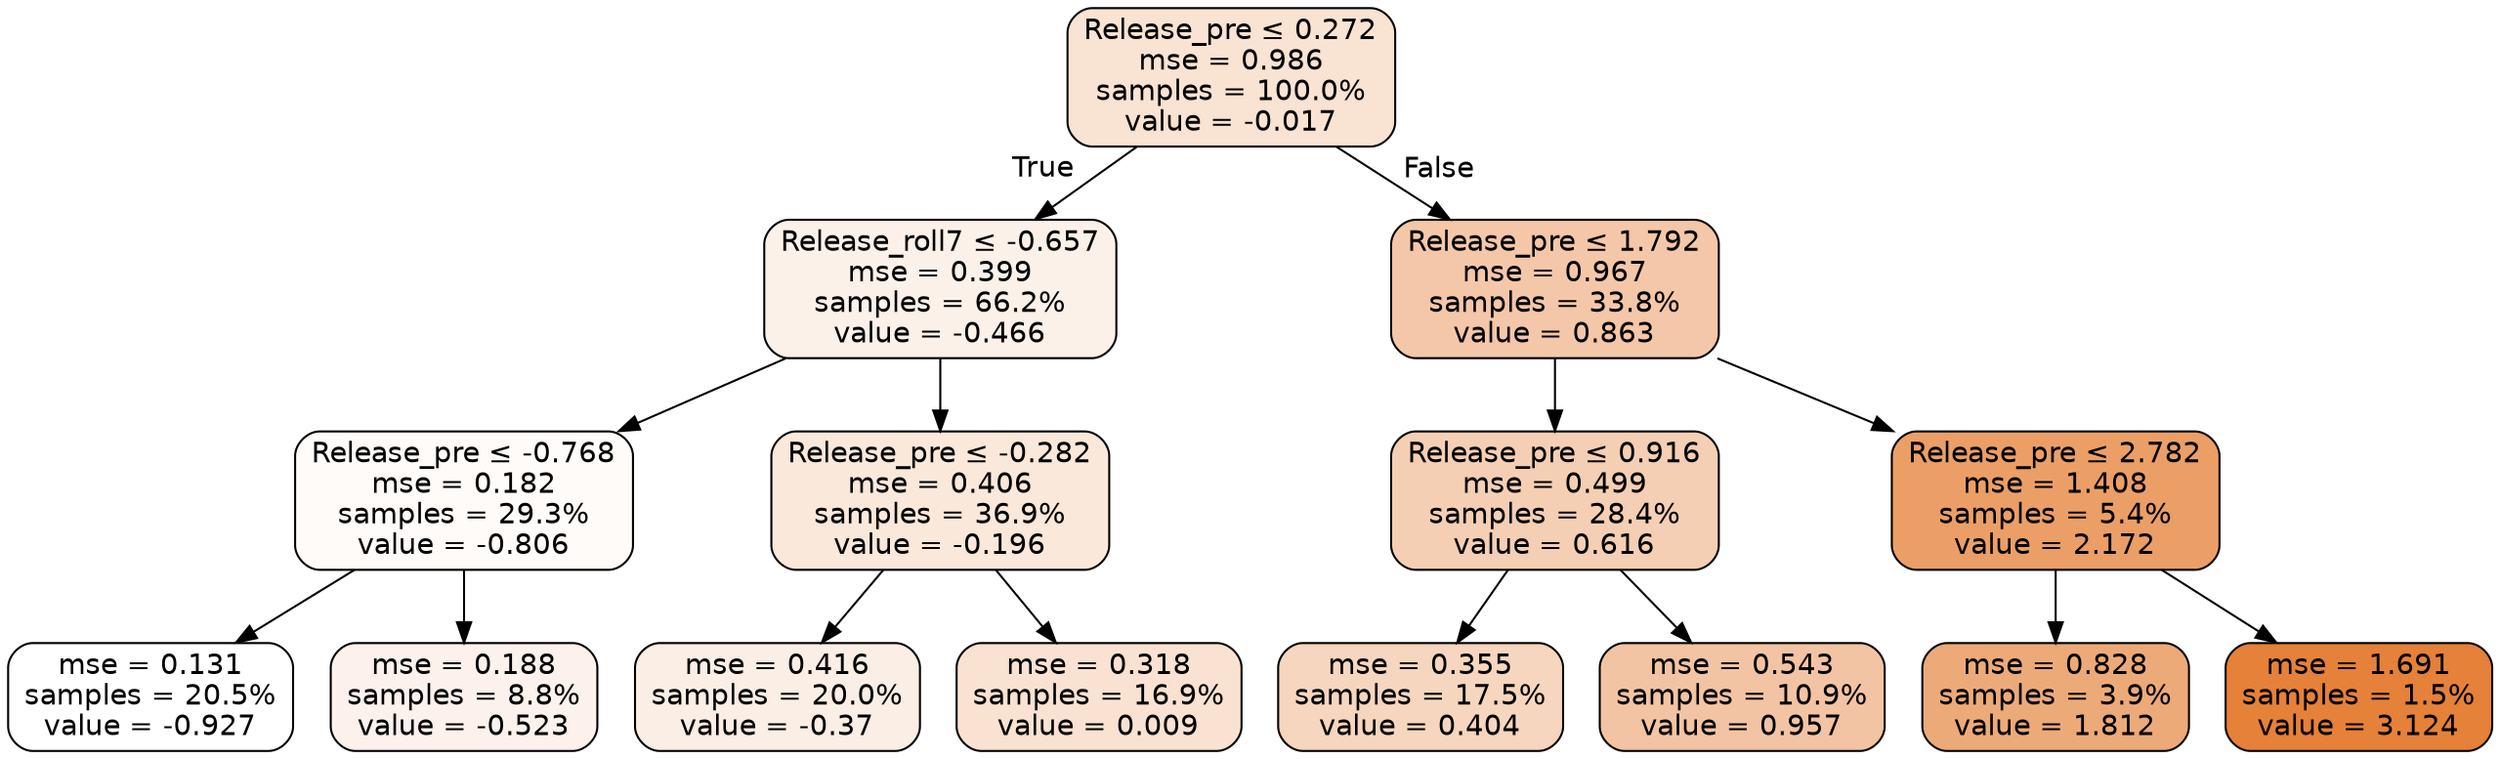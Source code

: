 digraph Tree {
node [shape=box, style="filled, rounded", color="black", fontname=helvetica] ;
edge [fontname=helvetica] ;
0 [label=<Release_pre &le; 0.272<br/>mse = 0.986<br/>samples = 100.0%<br/>value = -0.017>, fillcolor="#f9e3d3"] ;
1 [label=<Release_roll7 &le; -0.657<br/>mse = 0.399<br/>samples = 66.2%<br/>value = -0.466>, fillcolor="#fcf1e8"] ;
0 -> 1 [labeldistance=2.5, labelangle=45, headlabel="True"] ;
2 [label=<Release_pre &le; -0.768<br/>mse = 0.182<br/>samples = 29.3%<br/>value = -0.806>, fillcolor="#fefbf9"] ;
1 -> 2 ;
3 [label=<mse = 0.131<br/>samples = 20.5%<br/>value = -0.927>, fillcolor="#ffffff"] ;
2 -> 3 ;
4 [label=<mse = 0.188<br/>samples = 8.8%<br/>value = -0.523>, fillcolor="#fcf2eb"] ;
2 -> 4 ;
5 [label=<Release_pre &le; -0.282<br/>mse = 0.406<br/>samples = 36.9%<br/>value = -0.196>, fillcolor="#fae8db"] ;
1 -> 5 ;
6 [label=<mse = 0.416<br/>samples = 20.0%<br/>value = -0.37>, fillcolor="#fbeee4"] ;
5 -> 6 ;
7 [label=<mse = 0.318<br/>samples = 16.9%<br/>value = 0.009>, fillcolor="#f9e2d1"] ;
5 -> 7 ;
8 [label=<Release_pre &le; 1.792<br/>mse = 0.967<br/>samples = 33.8%<br/>value = 0.863>, fillcolor="#f4c7a8"] ;
0 -> 8 [labeldistance=2.5, labelangle=-45, headlabel="False"] ;
9 [label=<Release_pre &le; 0.916<br/>mse = 0.499<br/>samples = 28.4%<br/>value = 0.616>, fillcolor="#f5cfb4"] ;
8 -> 9 ;
10 [label=<mse = 0.355<br/>samples = 17.5%<br/>value = 0.404>, fillcolor="#f6d6be"] ;
9 -> 10 ;
11 [label=<mse = 0.543<br/>samples = 10.9%<br/>value = 0.957>, fillcolor="#f3c4a3"] ;
9 -> 11 ;
12 [label=<Release_pre &le; 2.782<br/>mse = 1.408<br/>samples = 5.4%<br/>value = 2.172>, fillcolor="#eb9f67"] ;
8 -> 12 ;
13 [label=<mse = 0.828<br/>samples = 3.9%<br/>value = 1.812>, fillcolor="#edaa79"] ;
12 -> 13 ;
14 [label=<mse = 1.691<br/>samples = 1.5%<br/>value = 3.124>, fillcolor="#e58139"] ;
12 -> 14 ;
}